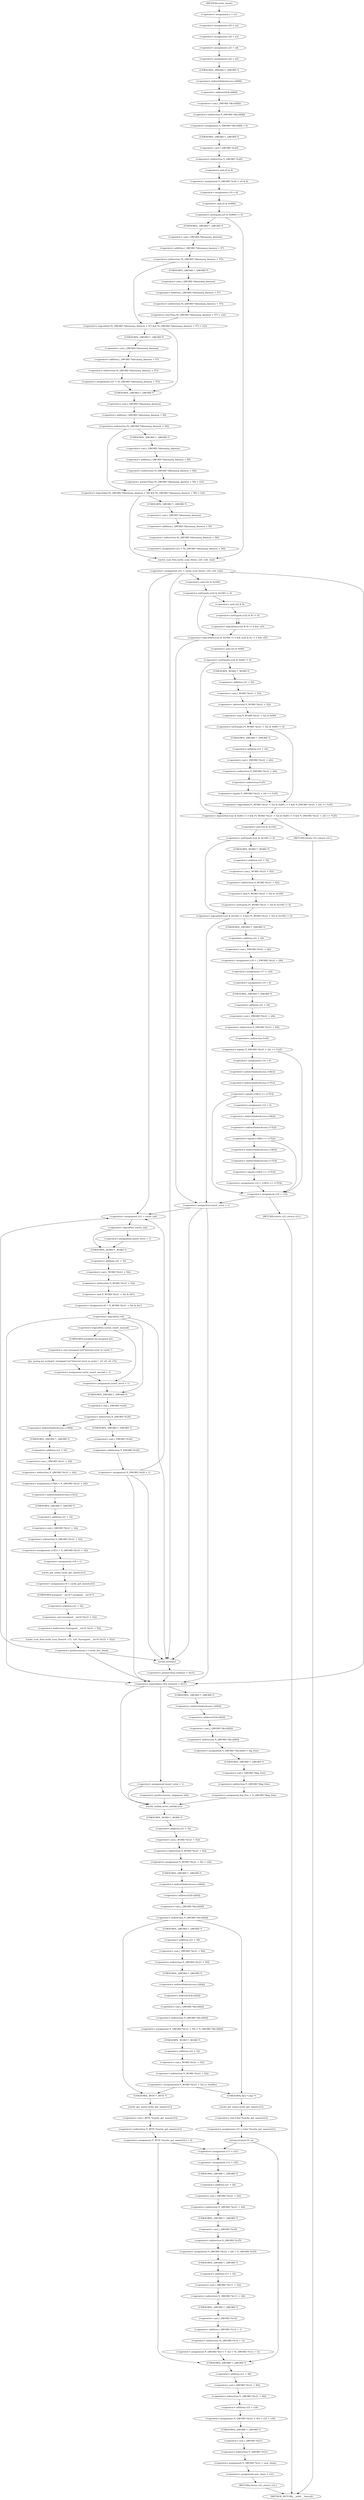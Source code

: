 digraph cache_insert {  
"1000150" [label = "(<operator>.assignment,s = a1)" ]
"1000153" [label = "(<operator>.assignment,v25 = a2)" ]
"1000156" [label = "(<operator>.assignment,v24 = a3)" ]
"1000159" [label = "(<operator>.assignment,v23 = a4)" ]
"1000162" [label = "(<operator>.assignment,v22 = a5)" ]
"1000165" [label = "(<operator>.assignment,*(_DWORD *)&v20[8] = 0)" ]
"1000166" [label = "(<operator>.indirection,*(_DWORD *)&v20[8])" ]
"1000167" [label = "(<operator>.cast,(_DWORD *)&v20[8])" ]
"1000168" [label = "(UNKNOWN,_DWORD *,_DWORD *)" ]
"1000169" [label = "(<operator>.addressOf,&v20[8])" ]
"1000170" [label = "(<operator>.indirectIndexAccess,v20[8])" ]
"1000174" [label = "(<operator>.assignment,*(_QWORD *)v20 = a5 & 4)" ]
"1000175" [label = "(<operator>.indirection,*(_QWORD *)v20)" ]
"1000176" [label = "(<operator>.cast,(_QWORD *)v20)" ]
"1000177" [label = "(UNKNOWN,_QWORD *,_QWORD *)" ]
"1000179" [label = "(<operator>.and,a5 & 4)" ]
"1000182" [label = "(<operator>.assignment,v19 = 0)" ]
"1000186" [label = "(<operator>.notEquals,(a5 & 0x980) != 0)" ]
"1000187" [label = "(<operator>.and,a5 & 0x980)" ]
"1000193" [label = "(<operator>.logicalAnd,*((_QWORD *)dnsmasq_daemon + 57) && *((_QWORD *)dnsmasq_daemon + 57) < v23)" ]
"1000194" [label = "(<operator>.indirection,*((_QWORD *)dnsmasq_daemon + 57))" ]
"1000195" [label = "(<operator>.addition,(_QWORD *)dnsmasq_daemon + 57)" ]
"1000196" [label = "(<operator>.cast,(_QWORD *)dnsmasq_daemon)" ]
"1000197" [label = "(UNKNOWN,_QWORD *,_QWORD *)" ]
"1000200" [label = "(<operator>.lessThan,*((_QWORD *)dnsmasq_daemon + 57) < v23)" ]
"1000201" [label = "(<operator>.indirection,*((_QWORD *)dnsmasq_daemon + 57))" ]
"1000202" [label = "(<operator>.addition,(_QWORD *)dnsmasq_daemon + 57)" ]
"1000203" [label = "(<operator>.cast,(_QWORD *)dnsmasq_daemon)" ]
"1000204" [label = "(UNKNOWN,_QWORD *,_QWORD *)" ]
"1000208" [label = "(<operator>.assignment,v23 = *((_QWORD *)dnsmasq_daemon + 57))" ]
"1000210" [label = "(<operator>.indirection,*((_QWORD *)dnsmasq_daemon + 57))" ]
"1000211" [label = "(<operator>.addition,(_QWORD *)dnsmasq_daemon + 57)" ]
"1000212" [label = "(<operator>.cast,(_QWORD *)dnsmasq_daemon)" ]
"1000213" [label = "(UNKNOWN,_QWORD *,_QWORD *)" ]
"1000217" [label = "(<operator>.logicalAnd,*((_QWORD *)dnsmasq_daemon + 56) && *((_QWORD *)dnsmasq_daemon + 56) > v23)" ]
"1000218" [label = "(<operator>.indirection,*((_QWORD *)dnsmasq_daemon + 56))" ]
"1000219" [label = "(<operator>.addition,(_QWORD *)dnsmasq_daemon + 56)" ]
"1000220" [label = "(<operator>.cast,(_QWORD *)dnsmasq_daemon)" ]
"1000221" [label = "(UNKNOWN,_QWORD *,_QWORD *)" ]
"1000224" [label = "(<operator>.greaterThan,*((_QWORD *)dnsmasq_daemon + 56) > v23)" ]
"1000225" [label = "(<operator>.indirection,*((_QWORD *)dnsmasq_daemon + 56))" ]
"1000226" [label = "(<operator>.addition,(_QWORD *)dnsmasq_daemon + 56)" ]
"1000227" [label = "(<operator>.cast,(_QWORD *)dnsmasq_daemon)" ]
"1000228" [label = "(UNKNOWN,_QWORD *,_QWORD *)" ]
"1000232" [label = "(<operator>.assignment,v23 = *((_QWORD *)dnsmasq_daemon + 56))" ]
"1000234" [label = "(<operator>.indirection,*((_QWORD *)dnsmasq_daemon + 56))" ]
"1000235" [label = "(<operator>.addition,(_QWORD *)dnsmasq_daemon + 56)" ]
"1000236" [label = "(<operator>.cast,(_QWORD *)dnsmasq_daemon)" ]
"1000237" [label = "(UNKNOWN,_QWORD *,_QWORD *)" ]
"1000243" [label = "(<operator>.assignment,v21 = cache_scan_free(s, v25, v24, v22))" ]
"1000245" [label = "(cache_scan_free,cache_scan_free(s, v25, v24, v22))" ]
"1000254" [label = "(<operator>.logicalAnd,(v22 & 0x180) != 0 && (v22 & 8) != 0 && v25)" ]
"1000255" [label = "(<operator>.notEquals,(v22 & 0x180) != 0)" ]
"1000256" [label = "(<operator>.and,v22 & 0x180)" ]
"1000260" [label = "(<operator>.logicalAnd,(v22 & 8) != 0 && v25)" ]
"1000261" [label = "(<operator>.notEquals,(v22 & 8) != 0)" ]
"1000262" [label = "(<operator>.and,v22 & 8)" ]
"1000269" [label = "(<operator>.logicalAnd,(v22 & 0x80) != 0 && (*(_WORD *)(v21 + 52) & 0x80) != 0 && *(_DWORD *)(v21 + 24) == *v25)" ]
"1000270" [label = "(<operator>.notEquals,(v22 & 0x80) != 0)" ]
"1000271" [label = "(<operator>.and,v22 & 0x80)" ]
"1000275" [label = "(<operator>.logicalAnd,(*(_WORD *)(v21 + 52) & 0x80) != 0 && *(_DWORD *)(v21 + 24) == *v25)" ]
"1000276" [label = "(<operator>.notEquals,(*(_WORD *)(v21 + 52) & 0x80) != 0)" ]
"1000277" [label = "(<operator>.and,*(_WORD *)(v21 + 52) & 0x80)" ]
"1000278" [label = "(<operator>.indirection,*(_WORD *)(v21 + 52))" ]
"1000279" [label = "(<operator>.cast,(_WORD *)(v21 + 52))" ]
"1000280" [label = "(UNKNOWN,_WORD *,_WORD *)" ]
"1000281" [label = "(<operator>.addition,v21 + 52)" ]
"1000286" [label = "(<operator>.equals,*(_DWORD *)(v21 + 24) == *v25)" ]
"1000287" [label = "(<operator>.indirection,*(_DWORD *)(v21 + 24))" ]
"1000288" [label = "(<operator>.cast,(_DWORD *)(v21 + 24))" ]
"1000289" [label = "(UNKNOWN,_DWORD *,_DWORD *)" ]
"1000290" [label = "(<operator>.addition,v21 + 24)" ]
"1000293" [label = "(<operator>.indirection,*v25)" ]
"1000295" [label = "(RETURN,return v21;,return v21;)" ]
"1000298" [label = "(<operator>.logicalAnd,(v22 & 0x100) != 0 && (*(_WORD *)(v21 + 52) & 0x100) != 0)" ]
"1000299" [label = "(<operator>.notEquals,(v22 & 0x100) != 0)" ]
"1000300" [label = "(<operator>.and,v22 & 0x100)" ]
"1000304" [label = "(<operator>.notEquals,(*(_WORD *)(v21 + 52) & 0x100) != 0)" ]
"1000305" [label = "(<operator>.and,*(_WORD *)(v21 + 52) & 0x100)" ]
"1000306" [label = "(<operator>.indirection,*(_WORD *)(v21 + 52))" ]
"1000307" [label = "(<operator>.cast,(_WORD *)(v21 + 52))" ]
"1000308" [label = "(UNKNOWN,_WORD *,_WORD *)" ]
"1000309" [label = "(<operator>.addition,v21 + 52)" ]
"1000315" [label = "(<operator>.assignment,v18 = (_DWORD *)(v21 + 24))" ]
"1000317" [label = "(<operator>.cast,(_DWORD *)(v21 + 24))" ]
"1000318" [label = "(UNKNOWN,_DWORD *,_DWORD *)" ]
"1000319" [label = "(<operator>.addition,v21 + 24)" ]
"1000322" [label = "(<operator>.assignment,v17 = v25)" ]
"1000325" [label = "(<operator>.assignment,v14 = 0)" ]
"1000329" [label = "(<operator>.equals,*(_DWORD *)(v21 + 24) == *v25)" ]
"1000330" [label = "(<operator>.indirection,*(_DWORD *)(v21 + 24))" ]
"1000331" [label = "(<operator>.cast,(_DWORD *)(v21 + 24))" ]
"1000332" [label = "(UNKNOWN,_DWORD *,_DWORD *)" ]
"1000333" [label = "(<operator>.addition,v21 + 24)" ]
"1000336" [label = "(<operator>.indirection,*v25)" ]
"1000339" [label = "(<operator>.assignment,v14 = 0)" ]
"1000343" [label = "(<operator>.equals,v18[1] == v17[1])" ]
"1000344" [label = "(<operator>.indirectIndexAccess,v18[1])" ]
"1000347" [label = "(<operator>.indirectIndexAccess,v17[1])" ]
"1000351" [label = "(<operator>.assignment,v14 = 0)" ]
"1000355" [label = "(<operator>.equals,v18[2] == v17[2])" ]
"1000356" [label = "(<operator>.indirectIndexAccess,v18[2])" ]
"1000359" [label = "(<operator>.indirectIndexAccess,v17[2])" ]
"1000362" [label = "(<operator>.assignment,v14 = v18[3] == v17[3])" ]
"1000364" [label = "(<operator>.equals,v18[3] == v17[3])" ]
"1000365" [label = "(<operator>.indirectIndexAccess,v18[3])" ]
"1000368" [label = "(<operator>.indirectIndexAccess,v17[3])" ]
"1000371" [label = "(<operator>.assignment,v16 = v14)" ]
"1000376" [label = "(RETURN,return v21;,return v21;)" ]
"1000378" [label = "(<operator>.assignment,insert_error = 1)" ]
"1000385" [label = "(<operator>.assignment,v21 = cache_tail)" ]
"1000389" [label = "(<operator>.logicalNot,!cache_tail)" ]
"1000392" [label = "(<operator>.assignment,insert_error = 1)" ]
"1000396" [label = "(<operator>.assignment,v8 = *(_WORD *)(v21 + 52) & 0xC)" ]
"1000398" [label = "(<operator>.and,*(_WORD *)(v21 + 52) & 0xC)" ]
"1000399" [label = "(<operator>.indirection,*(_WORD *)(v21 + 52))" ]
"1000400" [label = "(<operator>.cast,(_WORD *)(v21 + 52))" ]
"1000401" [label = "(UNKNOWN,_WORD *,_WORD *)" ]
"1000402" [label = "(<operator>.addition,v21 + 52)" ]
"1000407" [label = "(<operator>.logicalNot,!v8)" ]
"1000414" [label = "(<operator>.logicalNot,!cache_insert_warned)" ]
"1000417" [label = "(my_syslog,my_syslog(3, (unsigned int)\"Internal error in cache.\", v5, v8, v6, v7))" ]
"1000419" [label = "(<operator>.cast,(unsigned int)\"Internal error in cache.\")" ]
"1000420" [label = "(UNKNOWN,unsigned int,unsigned int)" ]
"1000426" [label = "(<operator>.assignment,cache_insert_warned = 1)" ]
"1000429" [label = "(<operator>.assignment,insert_error = 1)" ]
"1000434" [label = "(<operator>.indirection,*(_DWORD *)v20)" ]
"1000435" [label = "(<operator>.cast,(_DWORD *)v20)" ]
"1000436" [label = "(UNKNOWN,_DWORD *,_DWORD *)" ]
"1000439" [label = "(<operator>.assignment,v15[0] = *(_QWORD *)(v21 + 24))" ]
"1000440" [label = "(<operator>.indirectIndexAccess,v15[0])" ]
"1000443" [label = "(<operator>.indirection,*(_QWORD *)(v21 + 24))" ]
"1000444" [label = "(<operator>.cast,(_QWORD *)(v21 + 24))" ]
"1000445" [label = "(UNKNOWN,_QWORD *,_QWORD *)" ]
"1000446" [label = "(<operator>.addition,v21 + 24)" ]
"1000449" [label = "(<operator>.assignment,v15[1] = *(_QWORD *)(v21 + 32))" ]
"1000450" [label = "(<operator>.indirectIndexAccess,v15[1])" ]
"1000453" [label = "(<operator>.indirection,*(_QWORD *)(v21 + 32))" ]
"1000454" [label = "(<operator>.cast,(_QWORD *)(v21 + 32))" ]
"1000455" [label = "(UNKNOWN,_QWORD *,_QWORD *)" ]
"1000456" [label = "(<operator>.addition,v21 + 32)" ]
"1000459" [label = "(<operator>.assignment,v19 = 1)" ]
"1000462" [label = "(<operator>.assignment,v9 = cache_get_name(v21))" ]
"1000464" [label = "(cache_get_name,cache_get_name(v21))" ]
"1000466" [label = "(cache_scan_free,cache_scan_free(v9, v15, v24, *(unsigned __int16 *)(v21 + 52)))" ]
"1000470" [label = "(<operator>.indirection,*(unsigned __int16 *)(v21 + 52))" ]
"1000471" [label = "(<operator>.cast,(unsigned __int16 *)(v21 + 52))" ]
"1000472" [label = "(UNKNOWN,unsigned __int16 *,unsigned __int16 *)" ]
"1000473" [label = "(<operator>.addition,v21 + 52)" ]
"1000476" [label = "(<operator>.preIncrement,++cache_live_freed)" ]
"1000480" [label = "(<operator>.assignment,*(_DWORD *)v20 = 1)" ]
"1000481" [label = "(<operator>.indirection,*(_DWORD *)v20)" ]
"1000482" [label = "(<operator>.cast,(_DWORD *)v20)" ]
"1000483" [label = "(UNKNOWN,_DWORD *,_DWORD *)" ]
"1000487" [label = "(<operator>.logicalAnd,s && strlen(s) > 0x31)" ]
"1000489" [label = "(<operator>.greaterThan,strlen(s) > 0x31)" ]
"1000490" [label = "(strlen,strlen(s))" ]
"1000497" [label = "(<operator>.assignment,*(_QWORD *)&v20[4] = big_free)" ]
"1000498" [label = "(<operator>.indirection,*(_QWORD *)&v20[4])" ]
"1000499" [label = "(<operator>.cast,(_QWORD *)&v20[4])" ]
"1000500" [label = "(UNKNOWN,_QWORD *,_QWORD *)" ]
"1000501" [label = "(<operator>.addressOf,&v20[4])" ]
"1000502" [label = "(<operator>.indirectIndexAccess,v20[4])" ]
"1000506" [label = "(<operator>.assignment,big_free = *(_QWORD *)big_free)" ]
"1000508" [label = "(<operator>.indirection,*(_QWORD *)big_free)" ]
"1000509" [label = "(<operator>.cast,(_QWORD *)big_free)" ]
"1000510" [label = "(UNKNOWN,_QWORD *,_QWORD *)" ]
"1000515" [label = "(<operator>.assignment,insert_error = 1)" ]
"1000521" [label = "(<operator>.preDecrement,--bignames_left)" ]
"1000523" [label = "(cache_unlink,cache_unlink(v21))" ]
"1000525" [label = "(<operator>.assignment,*(_WORD *)(v21 + 52) = v22)" ]
"1000526" [label = "(<operator>.indirection,*(_WORD *)(v21 + 52))" ]
"1000527" [label = "(<operator>.cast,(_WORD *)(v21 + 52))" ]
"1000528" [label = "(UNKNOWN,_WORD *,_WORD *)" ]
"1000529" [label = "(<operator>.addition,v21 + 52)" ]
"1000534" [label = "(<operator>.indirection,*(_QWORD *)&v20[4])" ]
"1000535" [label = "(<operator>.cast,(_QWORD *)&v20[4])" ]
"1000536" [label = "(UNKNOWN,_QWORD *,_QWORD *)" ]
"1000537" [label = "(<operator>.addressOf,&v20[4])" ]
"1000538" [label = "(<operator>.indirectIndexAccess,v20[4])" ]
"1000542" [label = "(<operator>.assignment,*(_QWORD *)(v21 + 56) = *(_QWORD *)&v20[4])" ]
"1000543" [label = "(<operator>.indirection,*(_QWORD *)(v21 + 56))" ]
"1000544" [label = "(<operator>.cast,(_QWORD *)(v21 + 56))" ]
"1000545" [label = "(UNKNOWN,_QWORD *,_QWORD *)" ]
"1000546" [label = "(<operator>.addition,v21 + 56)" ]
"1000549" [label = "(<operator>.indirection,*(_QWORD *)&v20[4])" ]
"1000550" [label = "(<operator>.cast,(_QWORD *)&v20[4])" ]
"1000551" [label = "(UNKNOWN,_QWORD *,_QWORD *)" ]
"1000552" [label = "(<operator>.addressOf,&v20[4])" ]
"1000553" [label = "(<operator>.indirectIndexAccess,v20[4])" ]
"1000556" [label = "(<operators>.assignmentOr,*(_WORD *)(v21 + 52) |= 0x200u)" ]
"1000557" [label = "(<operator>.indirection,*(_WORD *)(v21 + 52))" ]
"1000558" [label = "(<operator>.cast,(_WORD *)(v21 + 52))" ]
"1000559" [label = "(UNKNOWN,_WORD *,_WORD *)" ]
"1000560" [label = "(<operator>.addition,v21 + 52)" ]
"1000567" [label = "(<operator>.assignment,v10 = (char *)cache_get_name(v21))" ]
"1000569" [label = "(<operator>.cast,(char *)cache_get_name(v21))" ]
"1000570" [label = "(UNKNOWN,char *,char *)" ]
"1000571" [label = "(cache_get_name,cache_get_name(v21))" ]
"1000573" [label = "(strcpy,strcpy(v10, s))" ]
"1000578" [label = "(<operator>.assignment,*(_BYTE *)cache_get_name(v21) = 0)" ]
"1000579" [label = "(<operator>.indirection,*(_BYTE *)cache_get_name(v21))" ]
"1000580" [label = "(<operator>.cast,(_BYTE *)cache_get_name(v21))" ]
"1000581" [label = "(UNKNOWN,_BYTE *,_BYTE *)" ]
"1000582" [label = "(cache_get_name,cache_get_name(v21))" ]
"1000588" [label = "(<operator>.assignment,v11 = v21)" ]
"1000591" [label = "(<operator>.assignment,v12 = v25)" ]
"1000594" [label = "(<operator>.assignment,*(_QWORD *)(v21 + 24) = *(_QWORD *)v25)" ]
"1000595" [label = "(<operator>.indirection,*(_QWORD *)(v21 + 24))" ]
"1000596" [label = "(<operator>.cast,(_QWORD *)(v21 + 24))" ]
"1000597" [label = "(UNKNOWN,_QWORD *,_QWORD *)" ]
"1000598" [label = "(<operator>.addition,v21 + 24)" ]
"1000601" [label = "(<operator>.indirection,*(_QWORD *)v25)" ]
"1000602" [label = "(<operator>.cast,(_QWORD *)v25)" ]
"1000603" [label = "(UNKNOWN,_QWORD *,_QWORD *)" ]
"1000605" [label = "(<operator>.assignment,*(_QWORD *)(v11 + 32) = *((_QWORD *)v12 + 1))" ]
"1000606" [label = "(<operator>.indirection,*(_QWORD *)(v11 + 32))" ]
"1000607" [label = "(<operator>.cast,(_QWORD *)(v11 + 32))" ]
"1000608" [label = "(UNKNOWN,_QWORD *,_QWORD *)" ]
"1000609" [label = "(<operator>.addition,v11 + 32)" ]
"1000612" [label = "(<operator>.indirection,*((_QWORD *)v12 + 1))" ]
"1000613" [label = "(<operator>.addition,(_QWORD *)v12 + 1)" ]
"1000614" [label = "(<operator>.cast,(_QWORD *)v12)" ]
"1000615" [label = "(UNKNOWN,_QWORD *,_QWORD *)" ]
"1000618" [label = "(<operator>.assignment,*(_QWORD *)(v21 + 40) = v23 + v24)" ]
"1000619" [label = "(<operator>.indirection,*(_QWORD *)(v21 + 40))" ]
"1000620" [label = "(<operator>.cast,(_QWORD *)(v21 + 40))" ]
"1000621" [label = "(UNKNOWN,_QWORD *,_QWORD *)" ]
"1000622" [label = "(<operator>.addition,v21 + 40)" ]
"1000625" [label = "(<operator>.addition,v23 + v24)" ]
"1000628" [label = "(<operator>.assignment,*(_QWORD *)v21 = new_chain)" ]
"1000629" [label = "(<operator>.indirection,*(_QWORD *)v21)" ]
"1000630" [label = "(<operator>.cast,(_QWORD *)v21)" ]
"1000631" [label = "(UNKNOWN,_QWORD *,_QWORD *)" ]
"1000634" [label = "(<operator>.assignment,new_chain = v21)" ]
"1000637" [label = "(RETURN,return v21;,return v21;)" ]
"1000122" [label = "(METHOD,cache_insert)" ]
"1000639" [label = "(METHOD_RETURN,__int64 __fastcall)" ]
  "1000150" -> "1000153" 
  "1000153" -> "1000156" 
  "1000156" -> "1000159" 
  "1000159" -> "1000162" 
  "1000162" -> "1000168" 
  "1000165" -> "1000177" 
  "1000166" -> "1000165" 
  "1000167" -> "1000166" 
  "1000168" -> "1000170" 
  "1000169" -> "1000167" 
  "1000170" -> "1000169" 
  "1000174" -> "1000182" 
  "1000175" -> "1000179" 
  "1000176" -> "1000175" 
  "1000177" -> "1000176" 
  "1000179" -> "1000174" 
  "1000182" -> "1000187" 
  "1000186" -> "1000197" 
  "1000186" -> "1000245" 
  "1000187" -> "1000186" 
  "1000193" -> "1000221" 
  "1000193" -> "1000213" 
  "1000194" -> "1000204" 
  "1000194" -> "1000193" 
  "1000195" -> "1000194" 
  "1000196" -> "1000195" 
  "1000197" -> "1000196" 
  "1000200" -> "1000193" 
  "1000201" -> "1000200" 
  "1000202" -> "1000201" 
  "1000203" -> "1000202" 
  "1000204" -> "1000203" 
  "1000208" -> "1000221" 
  "1000210" -> "1000208" 
  "1000211" -> "1000210" 
  "1000212" -> "1000211" 
  "1000213" -> "1000212" 
  "1000217" -> "1000237" 
  "1000217" -> "1000245" 
  "1000218" -> "1000228" 
  "1000218" -> "1000217" 
  "1000219" -> "1000218" 
  "1000220" -> "1000219" 
  "1000221" -> "1000220" 
  "1000224" -> "1000217" 
  "1000225" -> "1000224" 
  "1000226" -> "1000225" 
  "1000227" -> "1000226" 
  "1000228" -> "1000227" 
  "1000232" -> "1000245" 
  "1000234" -> "1000232" 
  "1000235" -> "1000234" 
  "1000236" -> "1000235" 
  "1000237" -> "1000236" 
  "1000243" -> "1000256" 
  "1000243" -> "1000385" 
  "1000243" -> "1000487" 
  "1000243" -> "1000490" 
  "1000245" -> "1000243" 
  "1000254" -> "1000271" 
  "1000254" -> "1000378" 
  "1000255" -> "1000254" 
  "1000255" -> "1000262" 
  "1000256" -> "1000255" 
  "1000260" -> "1000254" 
  "1000261" -> "1000260" 
  "1000261" -> "1000260" 
  "1000262" -> "1000261" 
  "1000269" -> "1000295" 
  "1000269" -> "1000300" 
  "1000270" -> "1000280" 
  "1000270" -> "1000269" 
  "1000271" -> "1000270" 
  "1000275" -> "1000269" 
  "1000276" -> "1000289" 
  "1000276" -> "1000275" 
  "1000277" -> "1000276" 
  "1000278" -> "1000277" 
  "1000279" -> "1000278" 
  "1000280" -> "1000281" 
  "1000281" -> "1000279" 
  "1000286" -> "1000275" 
  "1000287" -> "1000293" 
  "1000288" -> "1000287" 
  "1000289" -> "1000290" 
  "1000290" -> "1000288" 
  "1000293" -> "1000286" 
  "1000295" -> "1000639" 
  "1000298" -> "1000318" 
  "1000298" -> "1000378" 
  "1000299" -> "1000308" 
  "1000299" -> "1000298" 
  "1000300" -> "1000299" 
  "1000304" -> "1000298" 
  "1000305" -> "1000304" 
  "1000306" -> "1000305" 
  "1000307" -> "1000306" 
  "1000308" -> "1000309" 
  "1000309" -> "1000307" 
  "1000315" -> "1000322" 
  "1000317" -> "1000315" 
  "1000318" -> "1000319" 
  "1000319" -> "1000317" 
  "1000322" -> "1000325" 
  "1000325" -> "1000332" 
  "1000329" -> "1000339" 
  "1000329" -> "1000371" 
  "1000330" -> "1000336" 
  "1000331" -> "1000330" 
  "1000332" -> "1000333" 
  "1000333" -> "1000331" 
  "1000336" -> "1000329" 
  "1000339" -> "1000344" 
  "1000343" -> "1000351" 
  "1000343" -> "1000371" 
  "1000344" -> "1000347" 
  "1000347" -> "1000343" 
  "1000351" -> "1000356" 
  "1000355" -> "1000365" 
  "1000355" -> "1000371" 
  "1000356" -> "1000359" 
  "1000359" -> "1000355" 
  "1000362" -> "1000371" 
  "1000364" -> "1000362" 
  "1000365" -> "1000368" 
  "1000368" -> "1000364" 
  "1000371" -> "1000376" 
  "1000371" -> "1000378" 
  "1000376" -> "1000639" 
  "1000378" -> "1000385" 
  "1000378" -> "1000487" 
  "1000378" -> "1000490" 
  "1000385" -> "1000389" 
  "1000389" -> "1000392" 
  "1000389" -> "1000401" 
  "1000392" -> "1000401" 
  "1000396" -> "1000407" 
  "1000398" -> "1000396" 
  "1000399" -> "1000398" 
  "1000400" -> "1000399" 
  "1000401" -> "1000402" 
  "1000402" -> "1000400" 
  "1000407" -> "1000487" 
  "1000407" -> "1000490" 
  "1000407" -> "1000436" 
  "1000407" -> "1000414" 
  "1000414" -> "1000420" 
  "1000414" -> "1000429" 
  "1000417" -> "1000426" 
  "1000419" -> "1000417" 
  "1000420" -> "1000419" 
  "1000426" -> "1000429" 
  "1000429" -> "1000436" 
  "1000434" -> "1000483" 
  "1000434" -> "1000440" 
  "1000435" -> "1000434" 
  "1000436" -> "1000435" 
  "1000439" -> "1000450" 
  "1000440" -> "1000445" 
  "1000443" -> "1000439" 
  "1000444" -> "1000443" 
  "1000445" -> "1000446" 
  "1000446" -> "1000444" 
  "1000449" -> "1000459" 
  "1000450" -> "1000455" 
  "1000453" -> "1000449" 
  "1000454" -> "1000453" 
  "1000455" -> "1000456" 
  "1000456" -> "1000454" 
  "1000459" -> "1000464" 
  "1000462" -> "1000472" 
  "1000464" -> "1000462" 
  "1000466" -> "1000476" 
  "1000470" -> "1000466" 
  "1000471" -> "1000470" 
  "1000472" -> "1000473" 
  "1000473" -> "1000471" 
  "1000476" -> "1000385" 
  "1000476" -> "1000487" 
  "1000476" -> "1000490" 
  "1000480" -> "1000385" 
  "1000480" -> "1000487" 
  "1000480" -> "1000490" 
  "1000481" -> "1000480" 
  "1000482" -> "1000481" 
  "1000483" -> "1000482" 
  "1000487" -> "1000500" 
  "1000487" -> "1000515" 
  "1000487" -> "1000523" 
  "1000489" -> "1000487" 
  "1000490" -> "1000489" 
  "1000497" -> "1000510" 
  "1000498" -> "1000497" 
  "1000499" -> "1000498" 
  "1000500" -> "1000502" 
  "1000501" -> "1000499" 
  "1000502" -> "1000501" 
  "1000506" -> "1000523" 
  "1000508" -> "1000506" 
  "1000509" -> "1000508" 
  "1000510" -> "1000509" 
  "1000515" -> "1000521" 
  "1000515" -> "1000523" 
  "1000521" -> "1000523" 
  "1000523" -> "1000528" 
  "1000525" -> "1000536" 
  "1000526" -> "1000525" 
  "1000527" -> "1000526" 
  "1000528" -> "1000529" 
  "1000529" -> "1000527" 
  "1000534" -> "1000545" 
  "1000534" -> "1000581" 
  "1000534" -> "1000570" 
  "1000535" -> "1000534" 
  "1000536" -> "1000538" 
  "1000537" -> "1000535" 
  "1000538" -> "1000537" 
  "1000542" -> "1000559" 
  "1000543" -> "1000551" 
  "1000544" -> "1000543" 
  "1000545" -> "1000546" 
  "1000546" -> "1000544" 
  "1000549" -> "1000542" 
  "1000550" -> "1000549" 
  "1000551" -> "1000553" 
  "1000552" -> "1000550" 
  "1000553" -> "1000552" 
  "1000556" -> "1000581" 
  "1000556" -> "1000570" 
  "1000557" -> "1000556" 
  "1000558" -> "1000557" 
  "1000559" -> "1000560" 
  "1000560" -> "1000558" 
  "1000567" -> "1000573" 
  "1000569" -> "1000567" 
  "1000570" -> "1000571" 
  "1000571" -> "1000569" 
  "1000573" -> "1000621" 
  "1000573" -> "1000588" 
  "1000578" -> "1000621" 
  "1000578" -> "1000588" 
  "1000579" -> "1000578" 
  "1000580" -> "1000579" 
  "1000581" -> "1000582" 
  "1000582" -> "1000580" 
  "1000588" -> "1000591" 
  "1000591" -> "1000597" 
  "1000594" -> "1000608" 
  "1000595" -> "1000603" 
  "1000596" -> "1000595" 
  "1000597" -> "1000598" 
  "1000598" -> "1000596" 
  "1000601" -> "1000594" 
  "1000602" -> "1000601" 
  "1000603" -> "1000602" 
  "1000605" -> "1000621" 
  "1000606" -> "1000615" 
  "1000607" -> "1000606" 
  "1000608" -> "1000609" 
  "1000609" -> "1000607" 
  "1000612" -> "1000605" 
  "1000613" -> "1000612" 
  "1000614" -> "1000613" 
  "1000615" -> "1000614" 
  "1000618" -> "1000631" 
  "1000619" -> "1000625" 
  "1000620" -> "1000619" 
  "1000621" -> "1000622" 
  "1000622" -> "1000620" 
  "1000625" -> "1000618" 
  "1000628" -> "1000634" 
  "1000629" -> "1000628" 
  "1000630" -> "1000629" 
  "1000631" -> "1000630" 
  "1000634" -> "1000637" 
  "1000637" -> "1000639" 
  "1000122" -> "1000150" 
}
